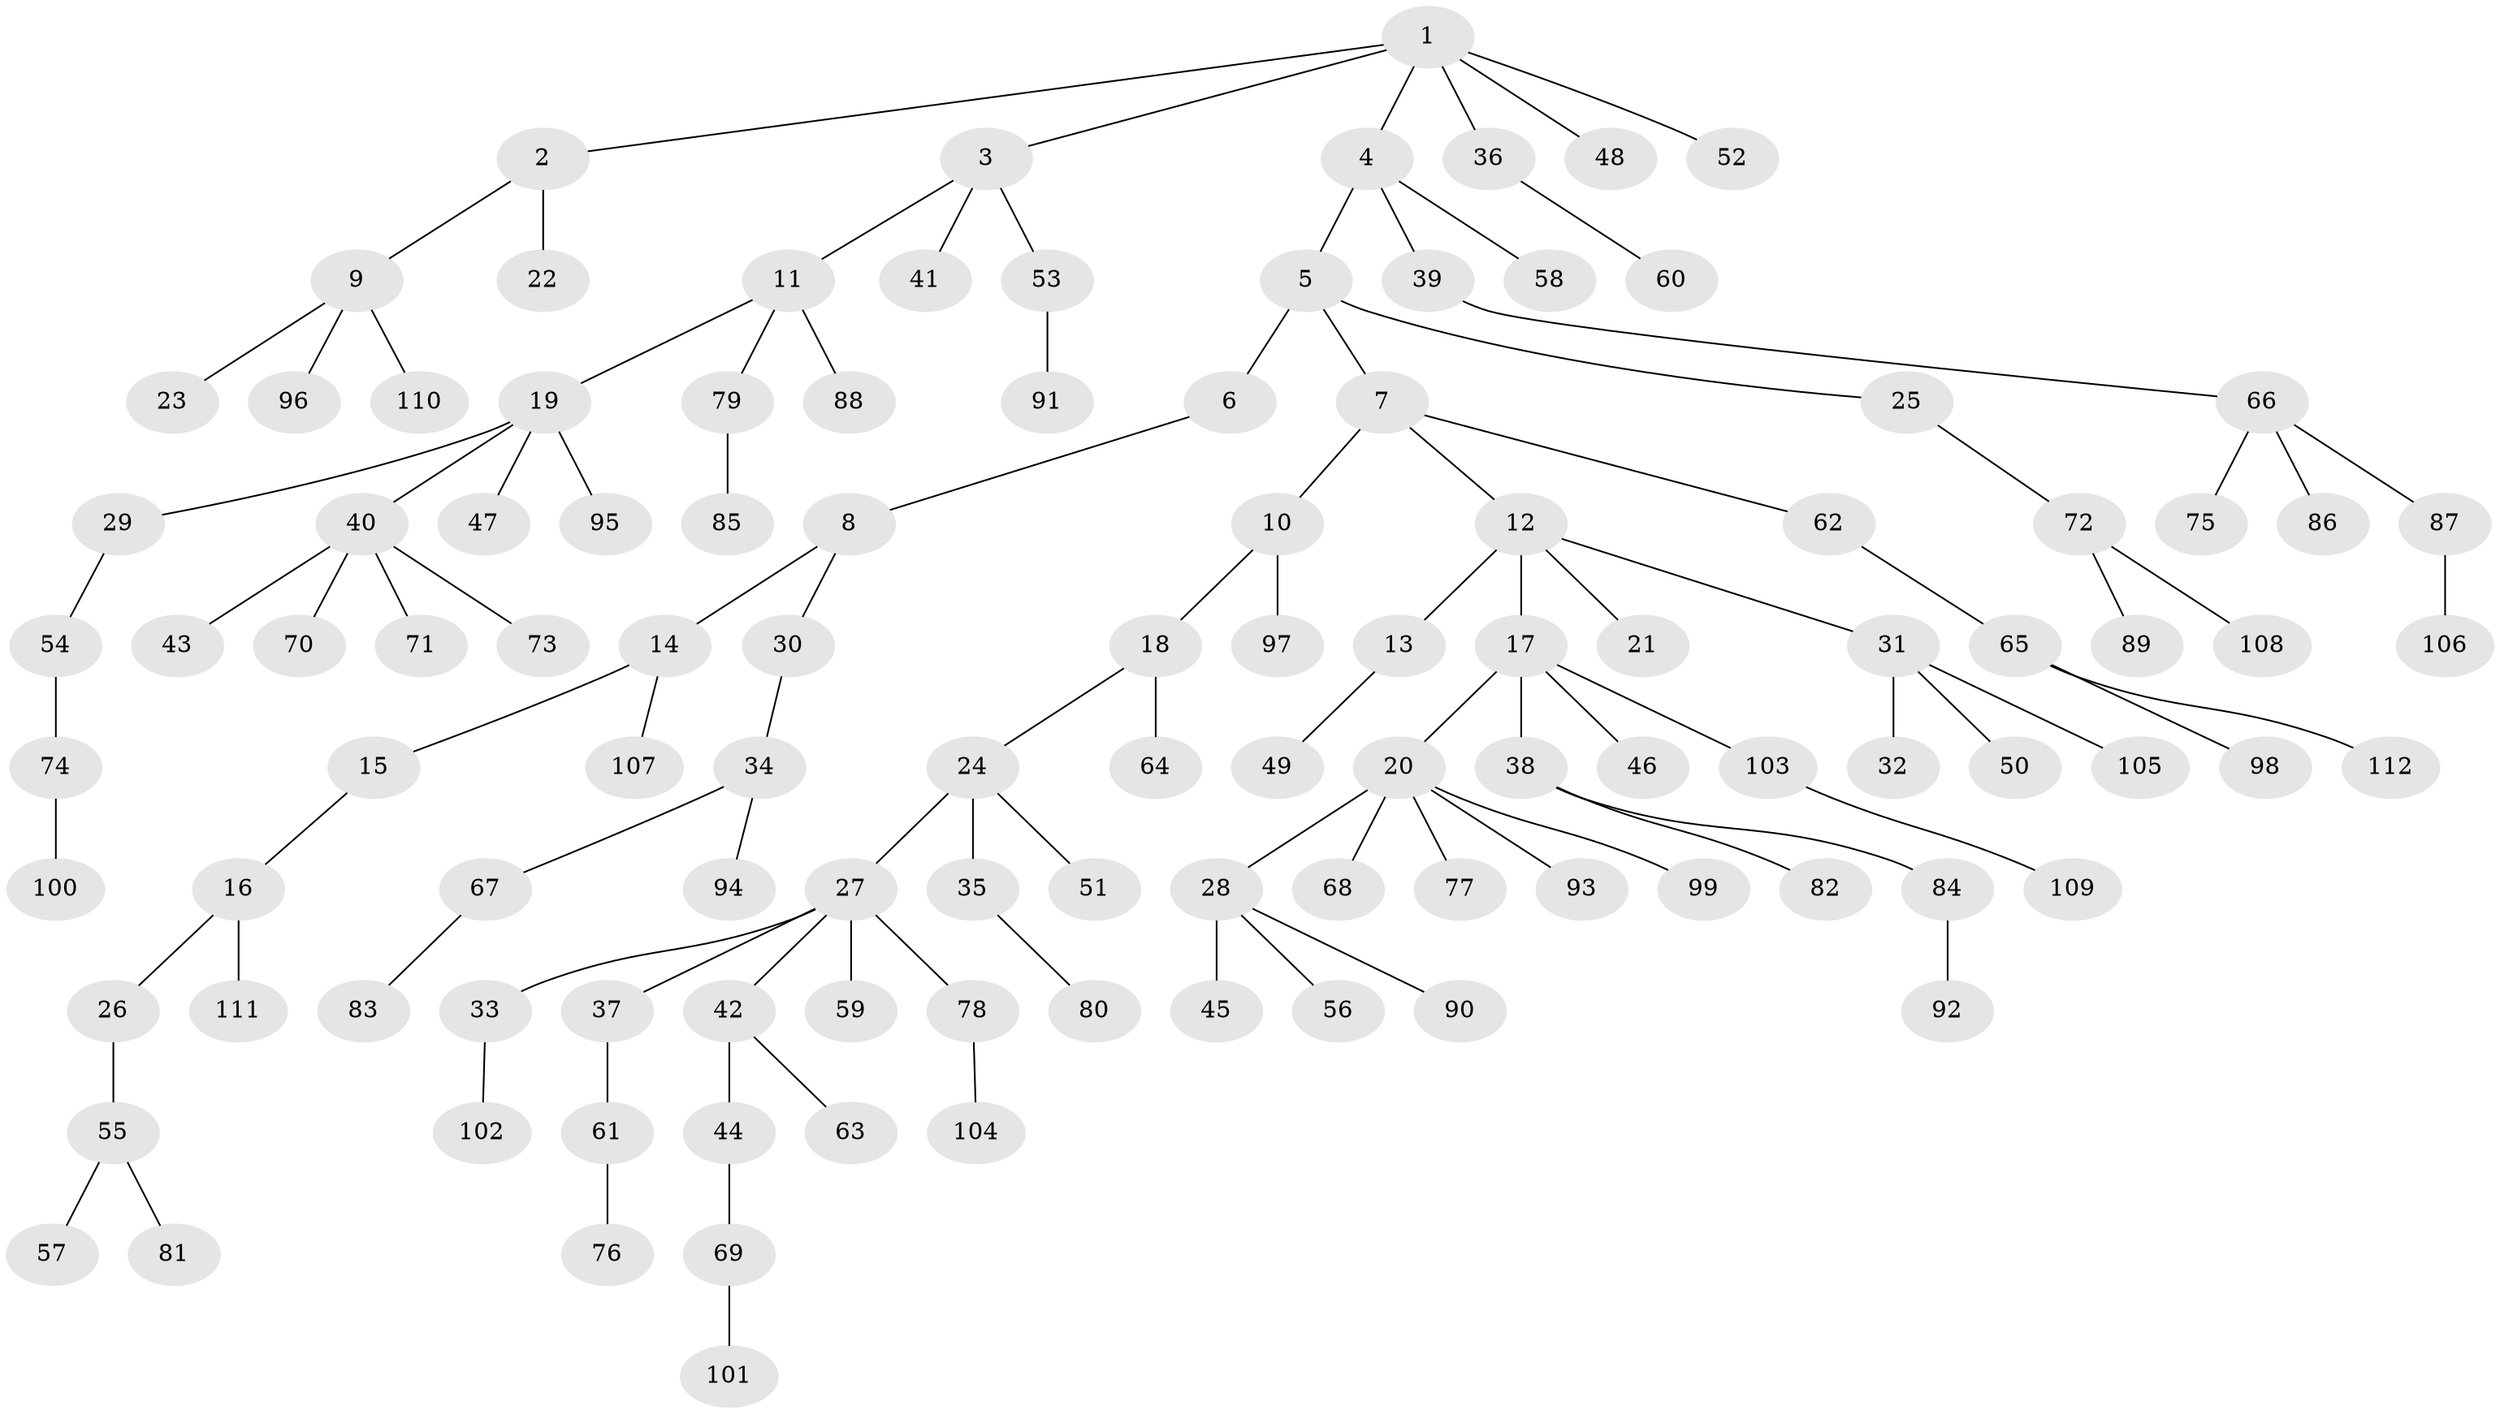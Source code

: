 // Generated by graph-tools (version 1.1) at 2025/52/03/09/25 04:52:38]
// undirected, 112 vertices, 111 edges
graph export_dot {
graph [start="1"]
  node [color=gray90,style=filled];
  1;
  2;
  3;
  4;
  5;
  6;
  7;
  8;
  9;
  10;
  11;
  12;
  13;
  14;
  15;
  16;
  17;
  18;
  19;
  20;
  21;
  22;
  23;
  24;
  25;
  26;
  27;
  28;
  29;
  30;
  31;
  32;
  33;
  34;
  35;
  36;
  37;
  38;
  39;
  40;
  41;
  42;
  43;
  44;
  45;
  46;
  47;
  48;
  49;
  50;
  51;
  52;
  53;
  54;
  55;
  56;
  57;
  58;
  59;
  60;
  61;
  62;
  63;
  64;
  65;
  66;
  67;
  68;
  69;
  70;
  71;
  72;
  73;
  74;
  75;
  76;
  77;
  78;
  79;
  80;
  81;
  82;
  83;
  84;
  85;
  86;
  87;
  88;
  89;
  90;
  91;
  92;
  93;
  94;
  95;
  96;
  97;
  98;
  99;
  100;
  101;
  102;
  103;
  104;
  105;
  106;
  107;
  108;
  109;
  110;
  111;
  112;
  1 -- 2;
  1 -- 3;
  1 -- 4;
  1 -- 36;
  1 -- 48;
  1 -- 52;
  2 -- 9;
  2 -- 22;
  3 -- 11;
  3 -- 41;
  3 -- 53;
  4 -- 5;
  4 -- 39;
  4 -- 58;
  5 -- 6;
  5 -- 7;
  5 -- 25;
  6 -- 8;
  7 -- 10;
  7 -- 12;
  7 -- 62;
  8 -- 14;
  8 -- 30;
  9 -- 23;
  9 -- 96;
  9 -- 110;
  10 -- 18;
  10 -- 97;
  11 -- 19;
  11 -- 79;
  11 -- 88;
  12 -- 13;
  12 -- 17;
  12 -- 21;
  12 -- 31;
  13 -- 49;
  14 -- 15;
  14 -- 107;
  15 -- 16;
  16 -- 26;
  16 -- 111;
  17 -- 20;
  17 -- 38;
  17 -- 46;
  17 -- 103;
  18 -- 24;
  18 -- 64;
  19 -- 29;
  19 -- 40;
  19 -- 47;
  19 -- 95;
  20 -- 28;
  20 -- 68;
  20 -- 77;
  20 -- 93;
  20 -- 99;
  24 -- 27;
  24 -- 35;
  24 -- 51;
  25 -- 72;
  26 -- 55;
  27 -- 33;
  27 -- 37;
  27 -- 42;
  27 -- 59;
  27 -- 78;
  28 -- 45;
  28 -- 56;
  28 -- 90;
  29 -- 54;
  30 -- 34;
  31 -- 32;
  31 -- 50;
  31 -- 105;
  33 -- 102;
  34 -- 67;
  34 -- 94;
  35 -- 80;
  36 -- 60;
  37 -- 61;
  38 -- 82;
  38 -- 84;
  39 -- 66;
  40 -- 43;
  40 -- 70;
  40 -- 71;
  40 -- 73;
  42 -- 44;
  42 -- 63;
  44 -- 69;
  53 -- 91;
  54 -- 74;
  55 -- 57;
  55 -- 81;
  61 -- 76;
  62 -- 65;
  65 -- 98;
  65 -- 112;
  66 -- 75;
  66 -- 86;
  66 -- 87;
  67 -- 83;
  69 -- 101;
  72 -- 89;
  72 -- 108;
  74 -- 100;
  78 -- 104;
  79 -- 85;
  84 -- 92;
  87 -- 106;
  103 -- 109;
}
